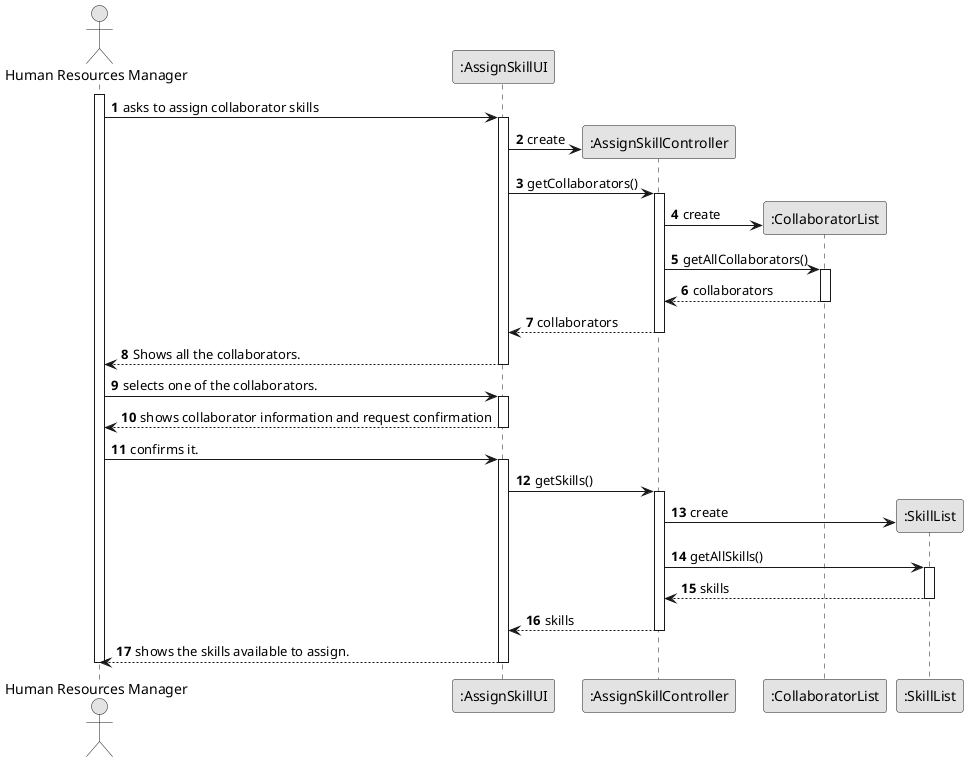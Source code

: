 @startuml
skinparam monochrome true
skinparam packageStyle rectangle
skinparam shadowing false

autonumber

'hide footbox
actor "Human Resources Manager" as ADM
participant ":AssignSkillUI" as UI
participant ":AssignSkillController" as CTRL
participant ":CollaboratorList" as CollaboratorList
participant ":SkillList" as SkillList

activate ADM

        ADM -> UI : asks to assign collaborator skills

        activate UI
            UI -> CTRL** : create
            UI -> CTRL : getCollaborators()

            activate CTRL

                CTRL -> CollaboratorList** : create
                CTRL -> CollaboratorList : getAllCollaborators()

                activate CollaboratorList
                    CollaboratorList --> CTRL: collaborators
                deactivate CollaboratorList

                CTRL --> UI : collaborators
            deactivate CTRL

            UI --> ADM : Shows all the collaborators.
        deactivate UI

        ADM -> UI : selects one of the collaborators.

        activate UI
            UI --> ADM : shows collaborator information and request confirmation
        deactivate UI

        ADM -> UI : confirms it.

        activate UI
            UI -> CTRL : getSkills()

            activate CTRL
                CTRL -> SkillList** : create
                CTRL -> SkillList : getAllSkills()

                activate SkillList
                    SkillList --> CTRL : skills
                deactivate SkillList

                CTRL --> UI : skills
            deactivate CTRL

            UI --> ADM : shows the skills available to assign.
        deactivate UI
deactivate ADM

@enduml